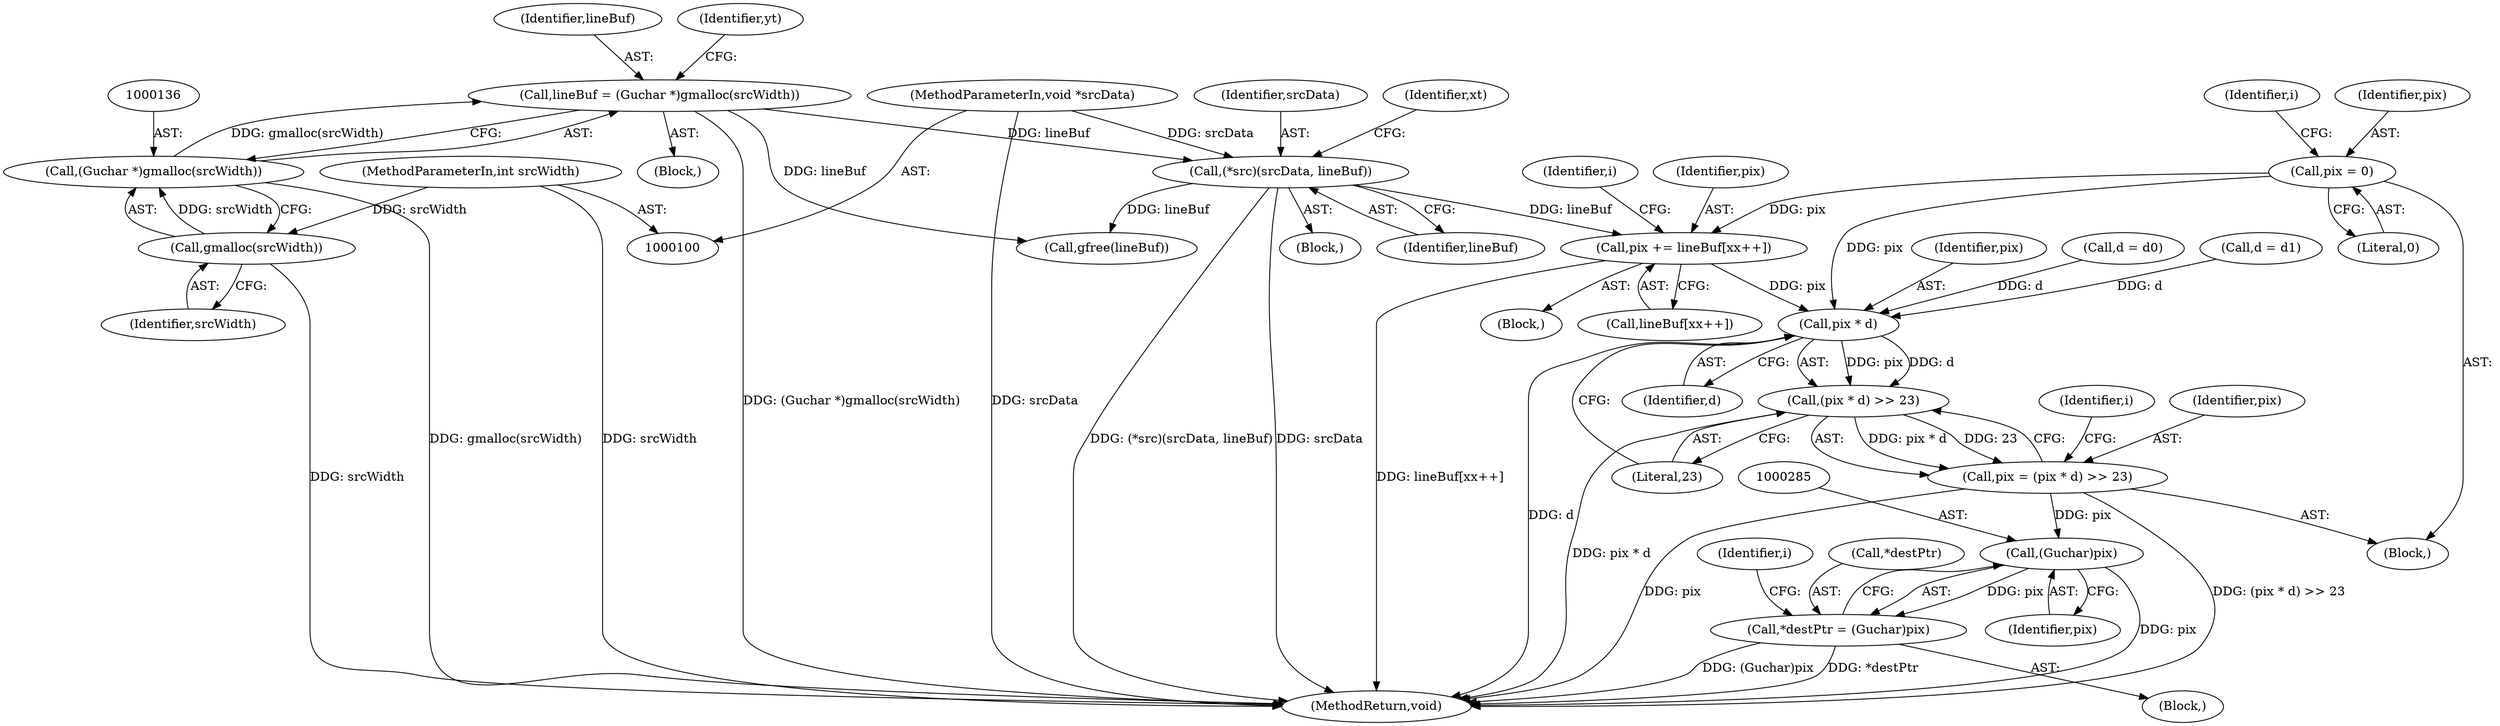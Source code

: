 digraph "0_poppler_bbc2d8918fe234b7ef2c480eb148943922cc0959@array" {
"1000249" [label="(Call,pix += lineBuf[xx++])"];
"1000175" [label="(Call,(*src)(srcData, lineBuf))"];
"1000102" [label="(MethodParameterIn,void *srcData)"];
"1000133" [label="(Call,lineBuf = (Guchar *)gmalloc(srcWidth))"];
"1000135" [label="(Call,(Guchar *)gmalloc(srcWidth))"];
"1000137" [label="(Call,gmalloc(srcWidth))"];
"1000103" [label="(MethodParameterIn,int srcWidth)"];
"1000236" [label="(Call,pix = 0)"];
"1000258" [label="(Call,pix * d)"];
"1000257" [label="(Call,(pix * d) >> 23)"];
"1000255" [label="(Call,pix = (pix * d) >> 23)"];
"1000284" [label="(Call,(Guchar)pix)"];
"1000281" [label="(Call,*destPtr = (Guchar)pix)"];
"1000209" [label="(Block,)"];
"1000133" [label="(Call,lineBuf = (Guchar *)gmalloc(srcWidth))"];
"1000294" [label="(MethodReturn,void)"];
"1000258" [label="(Call,pix * d)"];
"1000255" [label="(Call,pix = (pix * d) >> 23)"];
"1000177" [label="(Identifier,lineBuf)"];
"1000241" [label="(Identifier,i)"];
"1000156" [label="(Block,)"];
"1000137" [label="(Call,gmalloc(srcWidth))"];
"1000134" [label="(Identifier,lineBuf)"];
"1000264" [label="(Identifier,i)"];
"1000286" [label="(Identifier,pix)"];
"1000247" [label="(Identifier,i)"];
"1000257" [label="(Call,(pix * d) >> 23)"];
"1000292" [label="(Call,gfree(lineBuf))"];
"1000251" [label="(Call,lineBuf[xx++])"];
"1000140" [label="(Identifier,yt)"];
"1000261" [label="(Literal,23)"];
"1000256" [label="(Identifier,pix)"];
"1000250" [label="(Identifier,pix)"];
"1000138" [label="(Identifier,srcWidth)"];
"1000108" [label="(Block,)"];
"1000281" [label="(Call,*destPtr = (Guchar)pix)"];
"1000248" [label="(Block,)"];
"1000259" [label="(Identifier,pix)"];
"1000236" [label="(Call,pix = 0)"];
"1000249" [label="(Call,pix += lineBuf[xx++])"];
"1000176" [label="(Identifier,srcData)"];
"1000233" [label="(Call,d = d0)"];
"1000135" [label="(Call,(Guchar *)gmalloc(srcWidth))"];
"1000103" [label="(MethodParameterIn,int srcWidth)"];
"1000260" [label="(Identifier,d)"];
"1000284" [label="(Call,(Guchar)pix)"];
"1000237" [label="(Identifier,pix)"];
"1000175" [label="(Call,(*src)(srcData, lineBuf))"];
"1000282" [label="(Call,*destPtr)"];
"1000271" [label="(Block,)"];
"1000102" [label="(MethodParameterIn,void *srcData)"];
"1000238" [label="(Literal,0)"];
"1000225" [label="(Call,d = d1)"];
"1000179" [label="(Identifier,xt)"];
"1000270" [label="(Identifier,i)"];
"1000249" -> "1000248"  [label="AST: "];
"1000249" -> "1000251"  [label="CFG: "];
"1000250" -> "1000249"  [label="AST: "];
"1000251" -> "1000249"  [label="AST: "];
"1000247" -> "1000249"  [label="CFG: "];
"1000249" -> "1000294"  [label="DDG: lineBuf[xx++]"];
"1000175" -> "1000249"  [label="DDG: lineBuf"];
"1000236" -> "1000249"  [label="DDG: pix"];
"1000249" -> "1000258"  [label="DDG: pix"];
"1000175" -> "1000156"  [label="AST: "];
"1000175" -> "1000177"  [label="CFG: "];
"1000176" -> "1000175"  [label="AST: "];
"1000177" -> "1000175"  [label="AST: "];
"1000179" -> "1000175"  [label="CFG: "];
"1000175" -> "1000294"  [label="DDG: srcData"];
"1000175" -> "1000294"  [label="DDG: (*src)(srcData, lineBuf)"];
"1000102" -> "1000175"  [label="DDG: srcData"];
"1000133" -> "1000175"  [label="DDG: lineBuf"];
"1000175" -> "1000292"  [label="DDG: lineBuf"];
"1000102" -> "1000100"  [label="AST: "];
"1000102" -> "1000294"  [label="DDG: srcData"];
"1000133" -> "1000108"  [label="AST: "];
"1000133" -> "1000135"  [label="CFG: "];
"1000134" -> "1000133"  [label="AST: "];
"1000135" -> "1000133"  [label="AST: "];
"1000140" -> "1000133"  [label="CFG: "];
"1000133" -> "1000294"  [label="DDG: (Guchar *)gmalloc(srcWidth)"];
"1000135" -> "1000133"  [label="DDG: gmalloc(srcWidth)"];
"1000133" -> "1000292"  [label="DDG: lineBuf"];
"1000135" -> "1000137"  [label="CFG: "];
"1000136" -> "1000135"  [label="AST: "];
"1000137" -> "1000135"  [label="AST: "];
"1000135" -> "1000294"  [label="DDG: gmalloc(srcWidth)"];
"1000137" -> "1000135"  [label="DDG: srcWidth"];
"1000137" -> "1000138"  [label="CFG: "];
"1000138" -> "1000137"  [label="AST: "];
"1000137" -> "1000294"  [label="DDG: srcWidth"];
"1000103" -> "1000137"  [label="DDG: srcWidth"];
"1000103" -> "1000100"  [label="AST: "];
"1000103" -> "1000294"  [label="DDG: srcWidth"];
"1000236" -> "1000209"  [label="AST: "];
"1000236" -> "1000238"  [label="CFG: "];
"1000237" -> "1000236"  [label="AST: "];
"1000238" -> "1000236"  [label="AST: "];
"1000241" -> "1000236"  [label="CFG: "];
"1000236" -> "1000258"  [label="DDG: pix"];
"1000258" -> "1000257"  [label="AST: "];
"1000258" -> "1000260"  [label="CFG: "];
"1000259" -> "1000258"  [label="AST: "];
"1000260" -> "1000258"  [label="AST: "];
"1000261" -> "1000258"  [label="CFG: "];
"1000258" -> "1000294"  [label="DDG: d"];
"1000258" -> "1000257"  [label="DDG: pix"];
"1000258" -> "1000257"  [label="DDG: d"];
"1000225" -> "1000258"  [label="DDG: d"];
"1000233" -> "1000258"  [label="DDG: d"];
"1000257" -> "1000255"  [label="AST: "];
"1000257" -> "1000261"  [label="CFG: "];
"1000261" -> "1000257"  [label="AST: "];
"1000255" -> "1000257"  [label="CFG: "];
"1000257" -> "1000294"  [label="DDG: pix * d"];
"1000257" -> "1000255"  [label="DDG: pix * d"];
"1000257" -> "1000255"  [label="DDG: 23"];
"1000255" -> "1000209"  [label="AST: "];
"1000256" -> "1000255"  [label="AST: "];
"1000264" -> "1000255"  [label="CFG: "];
"1000255" -> "1000294"  [label="DDG: (pix * d) >> 23"];
"1000255" -> "1000294"  [label="DDG: pix"];
"1000255" -> "1000284"  [label="DDG: pix"];
"1000284" -> "1000281"  [label="AST: "];
"1000284" -> "1000286"  [label="CFG: "];
"1000285" -> "1000284"  [label="AST: "];
"1000286" -> "1000284"  [label="AST: "];
"1000281" -> "1000284"  [label="CFG: "];
"1000284" -> "1000294"  [label="DDG: pix"];
"1000284" -> "1000281"  [label="DDG: pix"];
"1000281" -> "1000271"  [label="AST: "];
"1000282" -> "1000281"  [label="AST: "];
"1000270" -> "1000281"  [label="CFG: "];
"1000281" -> "1000294"  [label="DDG: *destPtr"];
"1000281" -> "1000294"  [label="DDG: (Guchar)pix"];
}
